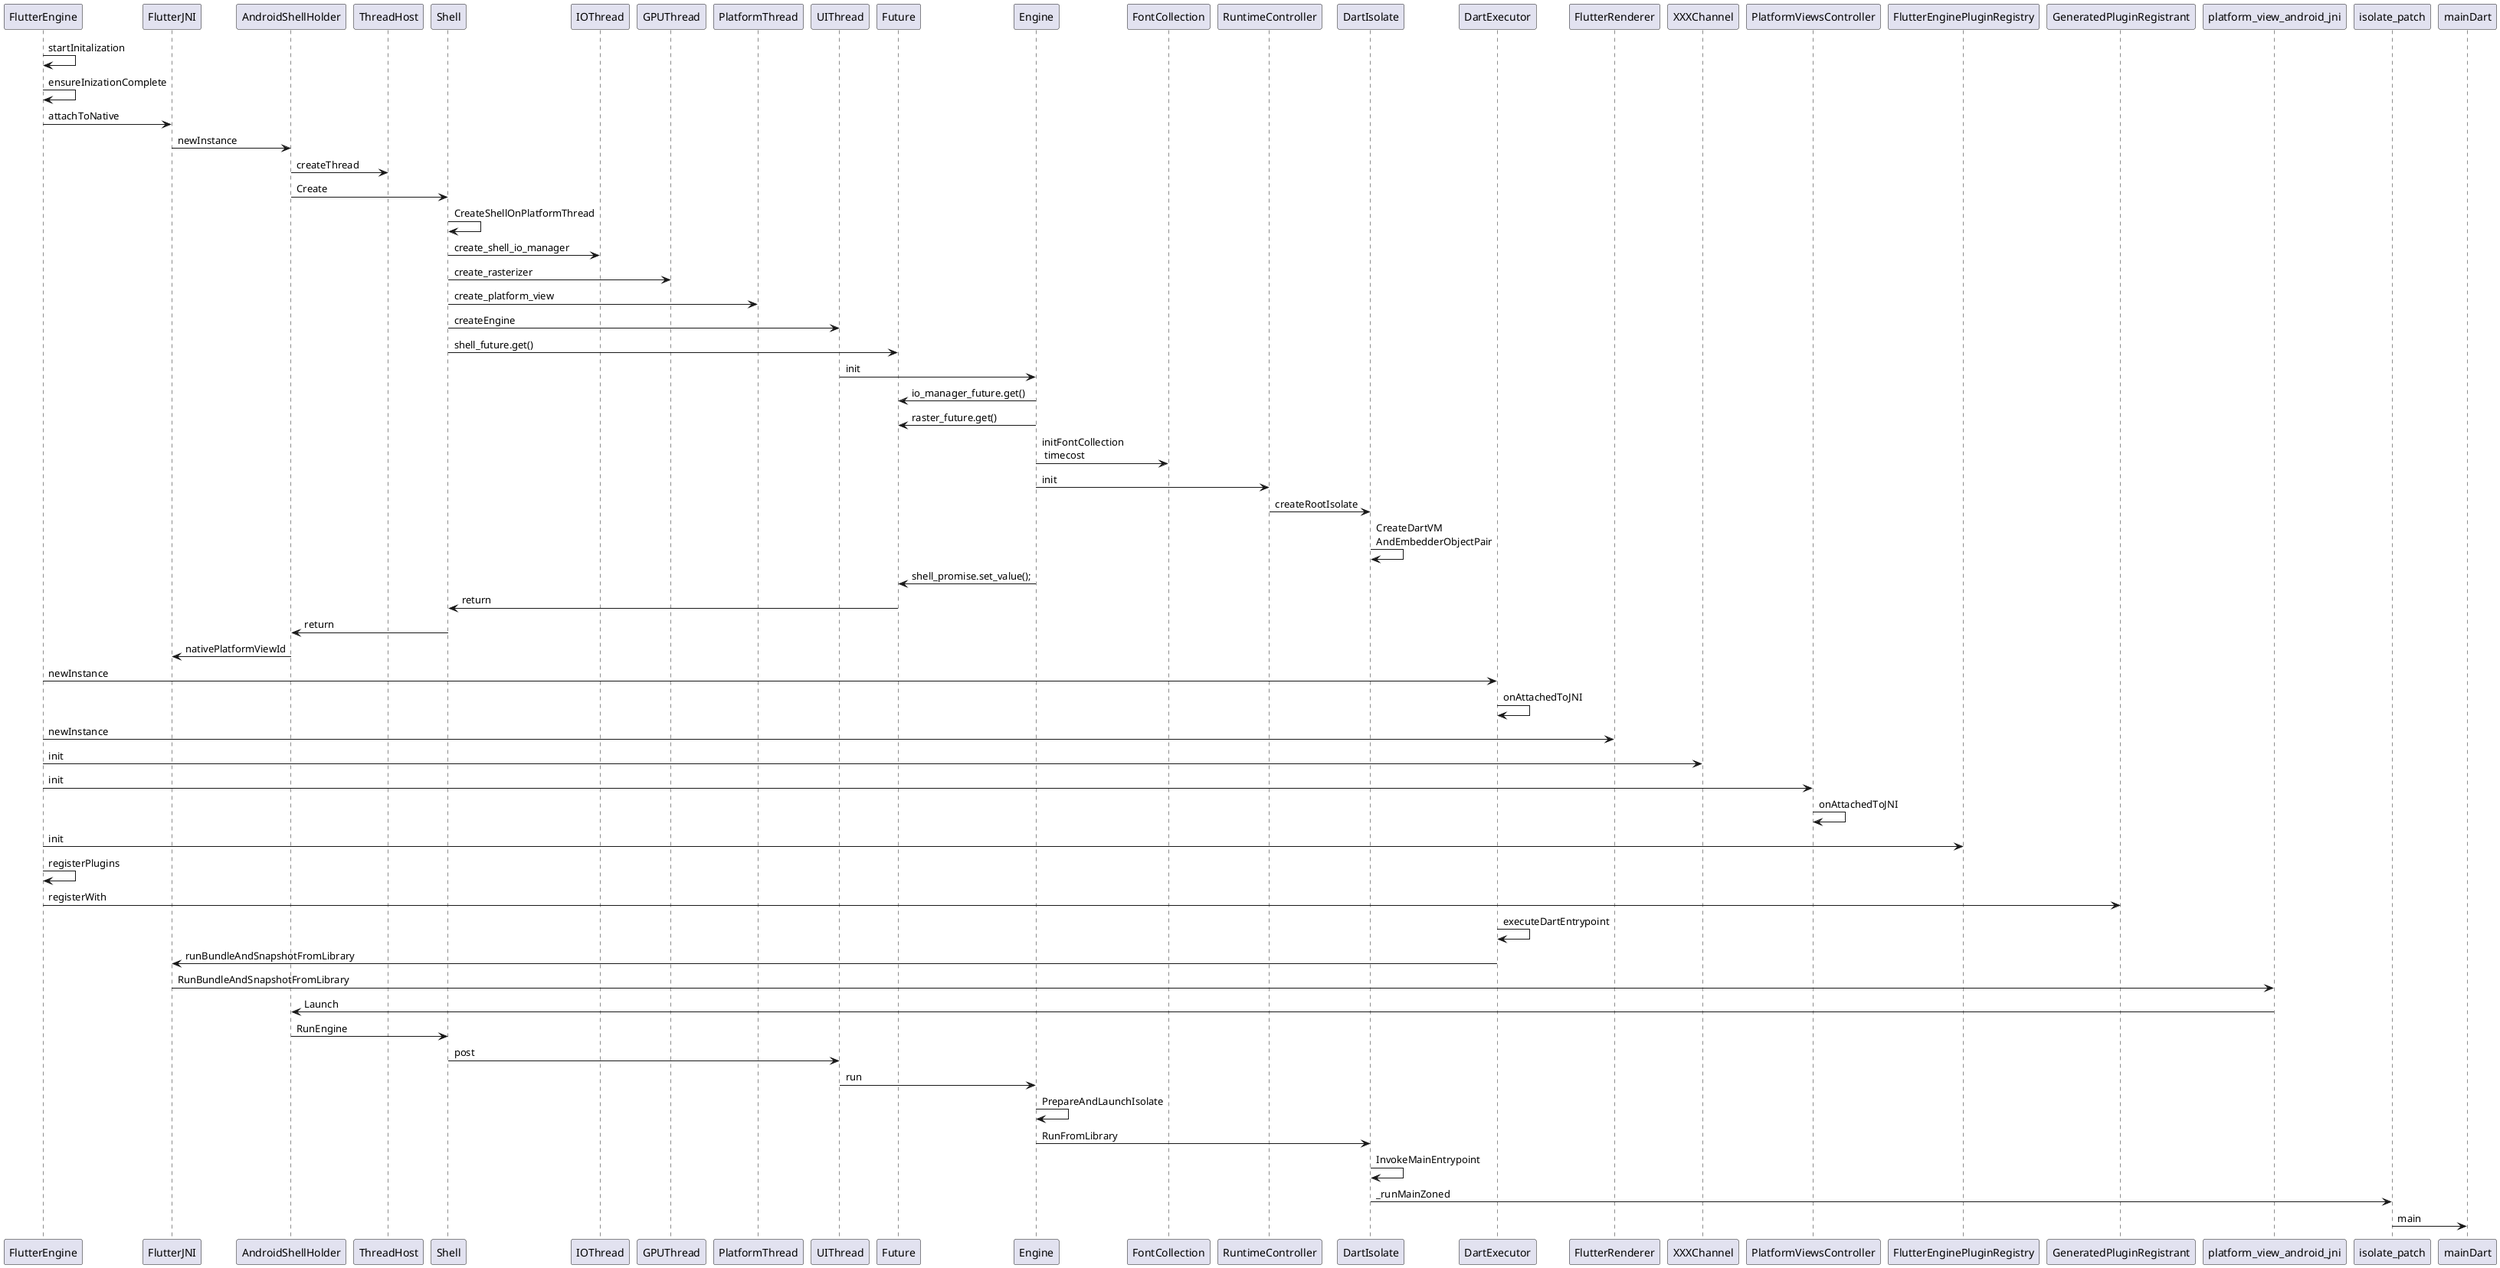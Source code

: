 @startuml

FlutterEngine -> FlutterEngine : startInitalization

FlutterEngine ->  FlutterEngine: ensureInizationComplete

FlutterEngine -> FlutterJNI : attachToNative

FlutterJNI -> AndroidShellHolder : newInstance

AndroidShellHolder -> ThreadHost : createThread

AndroidShellHolder -> Shell : Create

Shell -> Shell : CreateShellOnPlatformThread

Shell -> IOThread : create_shell_io_manager

Shell -> GPUThread : create_rasterizer

Shell -> PlatformThread: create_platform_view

Shell -> UIThread : createEngine

Shell -> Future:  shell_future.get()

UIThread -> Engine: init

Engine -> Future: io_manager_future.get()

Engine -> Future: raster_future.get()

Engine -> FontCollection: initFontCollection \n timecost

Engine -> RuntimeController : init

RuntimeController-> DartIsolate: createRootIsolate

DartIsolate -> DartIsolate : CreateDartVM\nAndEmbedderObjectPair

Engine -> Future: shell_promise.set_value();

Future-> Shell : return

Shell -> AndroidShellHolder: return

AndroidShellHolder -> FlutterJNI: nativePlatformViewId

FlutterEngine -> DartExecutor : newInstance

DartExecutor-> DartExecutor:onAttachedToJNI
FlutterEngine-> FlutterRenderer:newInstance
FlutterEngine -> XXXChannel : init

FlutterEngine ->  PlatformViewsController :init

PlatformViewsController -> PlatformViewsController:onAttachedToJNI

FlutterEngine ->FlutterEnginePluginRegistry: init

FlutterEngine -> FlutterEngine:registerPlugins

FlutterEngine -> GeneratedPluginRegistrant:registerWith

DartExecutor->DartExecutor:executeDartEntrypoint

DartExecutor->FlutterJNI:runBundleAndSnapshotFromLibrary

FlutterJNI -> platform_view_android_jni:RunBundleAndSnapshotFromLibrary

platform_view_android_jni->AndroidShellHolder:Launch

AndroidShellHolder->Shell:RunEngine

Shell->UIThread:post

UIThread->Engine:run

Engine->Engine:PrepareAndLaunchIsolate

Engine->DartIsolate:RunFromLibrary

DartIsolate->DartIsolate:InvokeMainEntrypoint

DartIsolate->isolate_patch:_runMainZoned
isolate_patch->mainDart:main

@enduml
